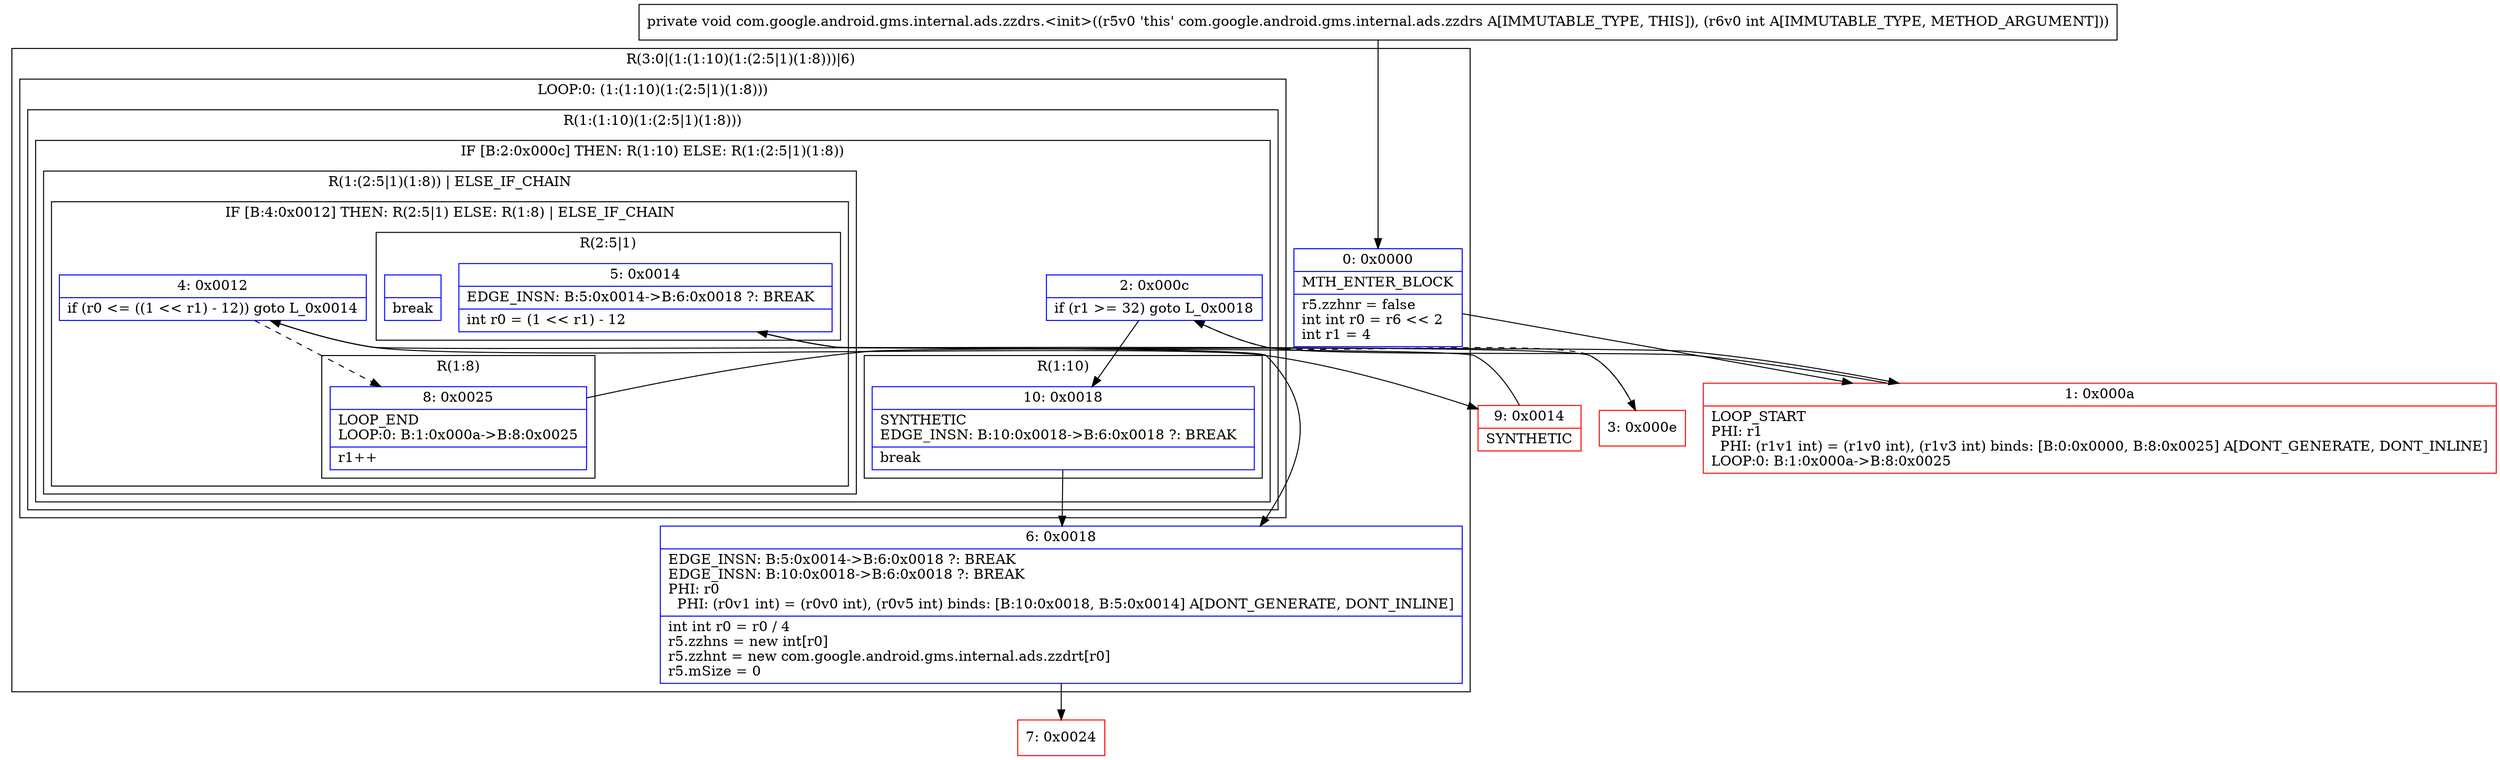 digraph "CFG forcom.google.android.gms.internal.ads.zzdrs.\<init\>(I)V" {
subgraph cluster_Region_941964093 {
label = "R(3:0|(1:(1:10)(1:(2:5|1)(1:8)))|6)";
node [shape=record,color=blue];
Node_0 [shape=record,label="{0\:\ 0x0000|MTH_ENTER_BLOCK\l|r5.zzhnr = false\lint int r0 = r6 \<\< 2\lint r1 = 4\l}"];
subgraph cluster_LoopRegion_918370582 {
label = "LOOP:0: (1:(1:10)(1:(2:5|1)(1:8)))";
node [shape=record,color=blue];
subgraph cluster_Region_353063665 {
label = "R(1:(1:10)(1:(2:5|1)(1:8)))";
node [shape=record,color=blue];
subgraph cluster_IfRegion_1216034352 {
label = "IF [B:2:0x000c] THEN: R(1:10) ELSE: R(1:(2:5|1)(1:8))";
node [shape=record,color=blue];
Node_2 [shape=record,label="{2\:\ 0x000c|if (r1 \>= 32) goto L_0x0018\l}"];
subgraph cluster_Region_919549871 {
label = "R(1:10)";
node [shape=record,color=blue];
Node_10 [shape=record,label="{10\:\ 0x0018|SYNTHETIC\lEDGE_INSN: B:10:0x0018\-\>B:6:0x0018 ?: BREAK  \l|break\l}"];
}
subgraph cluster_Region_1363798331 {
label = "R(1:(2:5|1)(1:8)) | ELSE_IF_CHAIN\l";
node [shape=record,color=blue];
subgraph cluster_IfRegion_2010720275 {
label = "IF [B:4:0x0012] THEN: R(2:5|1) ELSE: R(1:8) | ELSE_IF_CHAIN\l";
node [shape=record,color=blue];
Node_4 [shape=record,label="{4\:\ 0x0012|if (r0 \<= ((1 \<\< r1) \- 12)) goto L_0x0014\l}"];
subgraph cluster_Region_1559586871 {
label = "R(2:5|1)";
node [shape=record,color=blue];
Node_5 [shape=record,label="{5\:\ 0x0014|EDGE_INSN: B:5:0x0014\-\>B:6:0x0018 ?: BREAK  \l|int r0 = (1 \<\< r1) \- 12\l}"];
Node_InsnContainer_249765773 [shape=record,label="{|break\l}"];
}
subgraph cluster_Region_1494614780 {
label = "R(1:8)";
node [shape=record,color=blue];
Node_8 [shape=record,label="{8\:\ 0x0025|LOOP_END\lLOOP:0: B:1:0x000a\-\>B:8:0x0025\l|r1++\l}"];
}
}
}
}
}
}
Node_6 [shape=record,label="{6\:\ 0x0018|EDGE_INSN: B:5:0x0014\-\>B:6:0x0018 ?: BREAK  \lEDGE_INSN: B:10:0x0018\-\>B:6:0x0018 ?: BREAK  \lPHI: r0 \l  PHI: (r0v1 int) = (r0v0 int), (r0v5 int) binds: [B:10:0x0018, B:5:0x0014] A[DONT_GENERATE, DONT_INLINE]\l|int int r0 = r0 \/ 4\lr5.zzhns = new int[r0]\lr5.zzhnt = new com.google.android.gms.internal.ads.zzdrt[r0]\lr5.mSize = 0\l}"];
}
Node_1 [shape=record,color=red,label="{1\:\ 0x000a|LOOP_START\lPHI: r1 \l  PHI: (r1v1 int) = (r1v0 int), (r1v3 int) binds: [B:0:0x0000, B:8:0x0025] A[DONT_GENERATE, DONT_INLINE]\lLOOP:0: B:1:0x000a\-\>B:8:0x0025\l}"];
Node_3 [shape=record,color=red,label="{3\:\ 0x000e}"];
Node_7 [shape=record,color=red,label="{7\:\ 0x0024}"];
Node_9 [shape=record,color=red,label="{9\:\ 0x0014|SYNTHETIC\l}"];
MethodNode[shape=record,label="{private void com.google.android.gms.internal.ads.zzdrs.\<init\>((r5v0 'this' com.google.android.gms.internal.ads.zzdrs A[IMMUTABLE_TYPE, THIS]), (r6v0 int A[IMMUTABLE_TYPE, METHOD_ARGUMENT])) }"];
MethodNode -> Node_0;
Node_0 -> Node_1;
Node_2 -> Node_3[style=dashed];
Node_2 -> Node_10;
Node_10 -> Node_6;
Node_4 -> Node_8[style=dashed];
Node_4 -> Node_9;
Node_5 -> Node_6;
Node_8 -> Node_1;
Node_6 -> Node_7;
Node_1 -> Node_2;
Node_3 -> Node_4;
Node_9 -> Node_5;
}

